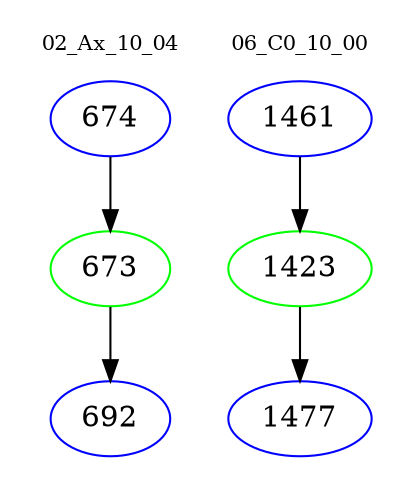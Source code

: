 digraph{
subgraph cluster_0 {
color = white
label = "02_Ax_10_04";
fontsize=10;
T0_674 [label="674", color="blue"]
T0_674 -> T0_673 [color="black"]
T0_673 [label="673", color="green"]
T0_673 -> T0_692 [color="black"]
T0_692 [label="692", color="blue"]
}
subgraph cluster_1 {
color = white
label = "06_C0_10_00";
fontsize=10;
T1_1461 [label="1461", color="blue"]
T1_1461 -> T1_1423 [color="black"]
T1_1423 [label="1423", color="green"]
T1_1423 -> T1_1477 [color="black"]
T1_1477 [label="1477", color="blue"]
}
}
